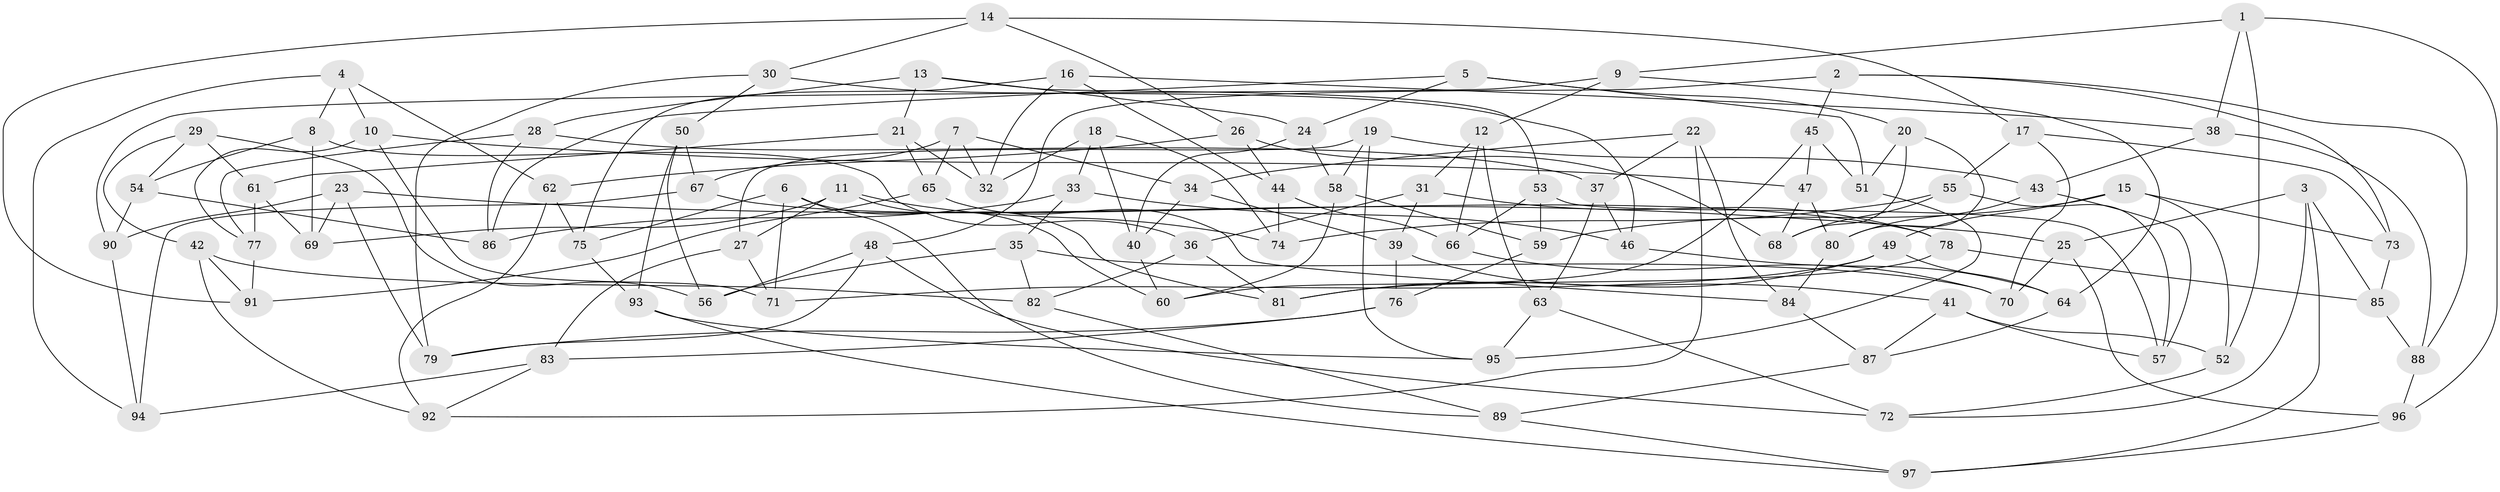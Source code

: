// Generated by graph-tools (version 1.1) at 2025/02/03/09/25 03:02:56]
// undirected, 97 vertices, 194 edges
graph export_dot {
graph [start="1"]
  node [color=gray90,style=filled];
  1;
  2;
  3;
  4;
  5;
  6;
  7;
  8;
  9;
  10;
  11;
  12;
  13;
  14;
  15;
  16;
  17;
  18;
  19;
  20;
  21;
  22;
  23;
  24;
  25;
  26;
  27;
  28;
  29;
  30;
  31;
  32;
  33;
  34;
  35;
  36;
  37;
  38;
  39;
  40;
  41;
  42;
  43;
  44;
  45;
  46;
  47;
  48;
  49;
  50;
  51;
  52;
  53;
  54;
  55;
  56;
  57;
  58;
  59;
  60;
  61;
  62;
  63;
  64;
  65;
  66;
  67;
  68;
  69;
  70;
  71;
  72;
  73;
  74;
  75;
  76;
  77;
  78;
  79;
  80;
  81;
  82;
  83;
  84;
  85;
  86;
  87;
  88;
  89;
  90;
  91;
  92;
  93;
  94;
  95;
  96;
  97;
  1 -- 96;
  1 -- 38;
  1 -- 9;
  1 -- 52;
  2 -- 88;
  2 -- 73;
  2 -- 48;
  2 -- 45;
  3 -- 25;
  3 -- 72;
  3 -- 85;
  3 -- 97;
  4 -- 94;
  4 -- 62;
  4 -- 10;
  4 -- 8;
  5 -- 51;
  5 -- 86;
  5 -- 20;
  5 -- 24;
  6 -- 71;
  6 -- 75;
  6 -- 89;
  6 -- 60;
  7 -- 32;
  7 -- 65;
  7 -- 67;
  7 -- 34;
  8 -- 69;
  8 -- 54;
  8 -- 36;
  9 -- 90;
  9 -- 64;
  9 -- 12;
  10 -- 71;
  10 -- 47;
  10 -- 77;
  11 -- 27;
  11 -- 69;
  11 -- 81;
  11 -- 74;
  12 -- 31;
  12 -- 63;
  12 -- 66;
  13 -- 24;
  13 -- 53;
  13 -- 28;
  13 -- 21;
  14 -- 26;
  14 -- 17;
  14 -- 30;
  14 -- 91;
  15 -- 59;
  15 -- 73;
  15 -- 49;
  15 -- 52;
  16 -- 32;
  16 -- 38;
  16 -- 44;
  16 -- 75;
  17 -- 73;
  17 -- 55;
  17 -- 70;
  18 -- 74;
  18 -- 40;
  18 -- 32;
  18 -- 33;
  19 -- 27;
  19 -- 95;
  19 -- 58;
  19 -- 43;
  20 -- 80;
  20 -- 51;
  20 -- 68;
  21 -- 61;
  21 -- 65;
  21 -- 32;
  22 -- 37;
  22 -- 92;
  22 -- 34;
  22 -- 84;
  23 -- 90;
  23 -- 79;
  23 -- 69;
  23 -- 25;
  24 -- 58;
  24 -- 40;
  25 -- 70;
  25 -- 96;
  26 -- 68;
  26 -- 62;
  26 -- 44;
  27 -- 71;
  27 -- 83;
  28 -- 37;
  28 -- 86;
  28 -- 77;
  29 -- 61;
  29 -- 56;
  29 -- 54;
  29 -- 42;
  30 -- 46;
  30 -- 50;
  30 -- 79;
  31 -- 36;
  31 -- 78;
  31 -- 39;
  33 -- 46;
  33 -- 35;
  33 -- 86;
  34 -- 39;
  34 -- 40;
  35 -- 70;
  35 -- 82;
  35 -- 56;
  36 -- 81;
  36 -- 82;
  37 -- 63;
  37 -- 46;
  38 -- 88;
  38 -- 43;
  39 -- 76;
  39 -- 41;
  40 -- 60;
  41 -- 57;
  41 -- 52;
  41 -- 87;
  42 -- 91;
  42 -- 92;
  42 -- 82;
  43 -- 80;
  43 -- 57;
  44 -- 74;
  44 -- 66;
  45 -- 51;
  45 -- 47;
  45 -- 60;
  46 -- 64;
  47 -- 68;
  47 -- 80;
  48 -- 56;
  48 -- 79;
  48 -- 72;
  49 -- 64;
  49 -- 71;
  49 -- 81;
  50 -- 56;
  50 -- 67;
  50 -- 93;
  51 -- 95;
  52 -- 72;
  53 -- 59;
  53 -- 66;
  53 -- 57;
  54 -- 90;
  54 -- 86;
  55 -- 68;
  55 -- 57;
  55 -- 74;
  58 -- 60;
  58 -- 59;
  59 -- 76;
  61 -- 69;
  61 -- 77;
  62 -- 75;
  62 -- 92;
  63 -- 95;
  63 -- 72;
  64 -- 87;
  65 -- 84;
  65 -- 91;
  66 -- 70;
  67 -- 94;
  67 -- 78;
  73 -- 85;
  75 -- 93;
  76 -- 79;
  76 -- 83;
  77 -- 91;
  78 -- 85;
  78 -- 81;
  80 -- 84;
  82 -- 89;
  83 -- 94;
  83 -- 92;
  84 -- 87;
  85 -- 88;
  87 -- 89;
  88 -- 96;
  89 -- 97;
  90 -- 94;
  93 -- 95;
  93 -- 97;
  96 -- 97;
}
